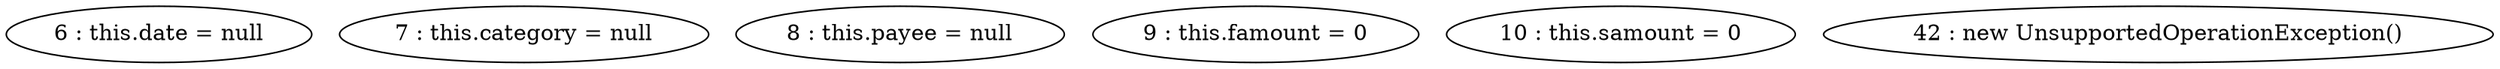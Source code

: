 digraph G {
"6 : this.date = null"
"7 : this.category = null"
"8 : this.payee = null"
"9 : this.famount = 0"
"10 : this.samount = 0"
"42 : new UnsupportedOperationException()"
}